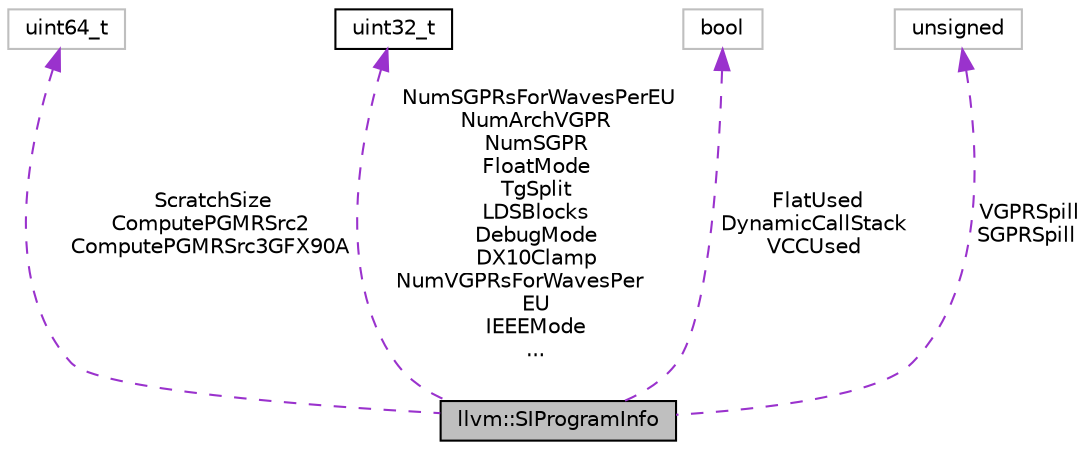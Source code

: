 digraph "llvm::SIProgramInfo"
{
 // LATEX_PDF_SIZE
  bgcolor="transparent";
  edge [fontname="Helvetica",fontsize="10",labelfontname="Helvetica",labelfontsize="10"];
  node [fontname="Helvetica",fontsize="10",shape=record];
  Node1 [label="llvm::SIProgramInfo",height=0.2,width=0.4,color="black", fillcolor="grey75", style="filled", fontcolor="black",tooltip="Track resource usage for kernels / entry functions."];
  Node2 -> Node1 [dir="back",color="darkorchid3",fontsize="10",style="dashed",label=" ScratchSize\nComputePGMRSrc2\nComputePGMRSrc3GFX90A" ,fontname="Helvetica"];
  Node2 [label="uint64_t",height=0.2,width=0.4,color="grey75",tooltip=" "];
  Node3 -> Node1 [dir="back",color="darkorchid3",fontsize="10",style="dashed",label=" NumSGPRsForWavesPerEU\nNumArchVGPR\nNumSGPR\nFloatMode\nTgSplit\nLDSBlocks\nDebugMode\nDX10Clamp\nNumVGPRsForWavesPer\lEU\nIEEEMode\n..." ,fontname="Helvetica"];
  Node3 [label="uint32_t",height=0.2,width=0.4,color="black",URL="$classuint32__t.html",tooltip=" "];
  Node4 -> Node1 [dir="back",color="darkorchid3",fontsize="10",style="dashed",label=" FlatUsed\nDynamicCallStack\nVCCUsed" ,fontname="Helvetica"];
  Node4 [label="bool",height=0.2,width=0.4,color="grey75",tooltip=" "];
  Node5 -> Node1 [dir="back",color="darkorchid3",fontsize="10",style="dashed",label=" VGPRSpill\nSGPRSpill" ,fontname="Helvetica"];
  Node5 [label="unsigned",height=0.2,width=0.4,color="grey75",tooltip=" "];
}

